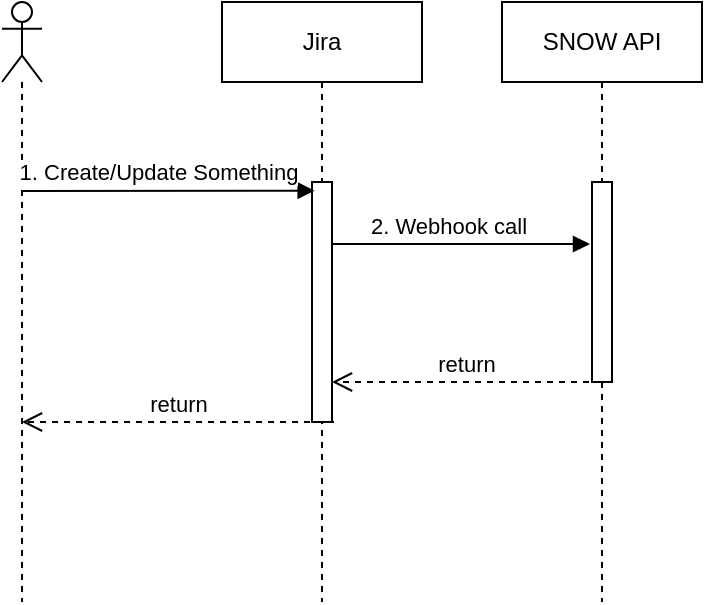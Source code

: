 <mxfile version="14.5.0" type="github">
  <diagram id="Q6E1DNBksB6A1EtsWQso" name="Page-1">
    <mxGraphModel dx="997" dy="785" grid="1" gridSize="10" guides="1" tooltips="1" connect="1" arrows="1" fold="1" page="1" pageScale="1" pageWidth="850" pageHeight="1100" math="0" shadow="0">
      <root>
        <mxCell id="0" />
        <mxCell id="1" parent="0" />
        <mxCell id="T1SzNSe_s7wtdCuMpO71-15" value="2. Webhook call" style="html=1;verticalAlign=bottom;endArrow=block;entryX=-0.1;entryY=0.375;entryDx=0;entryDy=0;entryPerimeter=0;" edge="1" parent="1">
          <mxGeometry x="-0.06" relative="1" as="geometry">
            <mxPoint x="219.5" y="321" as="sourcePoint" />
            <mxPoint x="354" y="321" as="targetPoint" />
            <mxPoint as="offset" />
          </mxGeometry>
        </mxCell>
        <mxCell id="4_w-XYMNNoLixTnXmscD-1" value="" style="shape=umlLifeline;participant=umlActor;perimeter=lifelinePerimeter;whiteSpace=wrap;html=1;container=1;collapsible=0;recursiveResize=0;verticalAlign=top;spacingTop=36;outlineConnect=0;" parent="1" vertex="1">
          <mxGeometry x="60" y="200" width="20" height="300" as="geometry" />
        </mxCell>
        <mxCell id="4_w-XYMNNoLixTnXmscD-8" value="Jira" style="shape=umlLifeline;perimeter=lifelinePerimeter;whiteSpace=wrap;html=1;container=1;collapsible=0;recursiveResize=0;outlineConnect=0;" parent="1" vertex="1">
          <mxGeometry x="170" y="200" width="100" height="300" as="geometry" />
        </mxCell>
        <mxCell id="4_w-XYMNNoLixTnXmscD-9" value="" style="html=1;points=[];perimeter=orthogonalPerimeter;" parent="4_w-XYMNNoLixTnXmscD-8" vertex="1">
          <mxGeometry x="45" y="90" width="10" height="120" as="geometry" />
        </mxCell>
        <mxCell id="T1SzNSe_s7wtdCuMpO71-11" value="return" style="html=1;verticalAlign=bottom;endArrow=open;dashed=1;endSize=8;exitX=1.1;exitY=1;exitDx=0;exitDy=0;exitPerimeter=0;" edge="1" source="4_w-XYMNNoLixTnXmscD-9" parent="1" target="4_w-XYMNNoLixTnXmscD-1">
          <mxGeometry relative="1" as="geometry">
            <mxPoint x="310" y="646" as="targetPoint" />
          </mxGeometry>
        </mxCell>
        <mxCell id="T1SzNSe_s7wtdCuMpO71-12" value="1. Create/Update Something" style="html=1;verticalAlign=bottom;endArrow=block;entryX=0.133;entryY=0.036;entryDx=0;entryDy=0;entryPerimeter=0;" edge="1" parent="1" target="4_w-XYMNNoLixTnXmscD-9">
          <mxGeometry x="-0.06" relative="1" as="geometry">
            <mxPoint x="69.5" y="294.5" as="sourcePoint" />
            <mxPoint x="210" y="295" as="targetPoint" />
            <mxPoint as="offset" />
          </mxGeometry>
        </mxCell>
        <mxCell id="T1SzNSe_s7wtdCuMpO71-13" value="SNOW API" style="shape=umlLifeline;perimeter=lifelinePerimeter;whiteSpace=wrap;html=1;container=1;collapsible=0;recursiveResize=0;outlineConnect=0;" vertex="1" parent="1">
          <mxGeometry x="310" y="200" width="100" height="300" as="geometry" />
        </mxCell>
        <mxCell id="T1SzNSe_s7wtdCuMpO71-14" value="" style="html=1;points=[];perimeter=orthogonalPerimeter;" vertex="1" parent="T1SzNSe_s7wtdCuMpO71-13">
          <mxGeometry x="45" y="90" width="10" height="100" as="geometry" />
        </mxCell>
        <mxCell id="T1SzNSe_s7wtdCuMpO71-16" value="return" style="html=1;verticalAlign=bottom;endArrow=open;dashed=1;endSize=8;" edge="1" parent="1" target="4_w-XYMNNoLixTnXmscD-9">
          <mxGeometry relative="1" as="geometry">
            <mxPoint x="230" y="390" as="targetPoint" />
            <mxPoint x="359.5" y="390" as="sourcePoint" />
          </mxGeometry>
        </mxCell>
      </root>
    </mxGraphModel>
  </diagram>
</mxfile>

